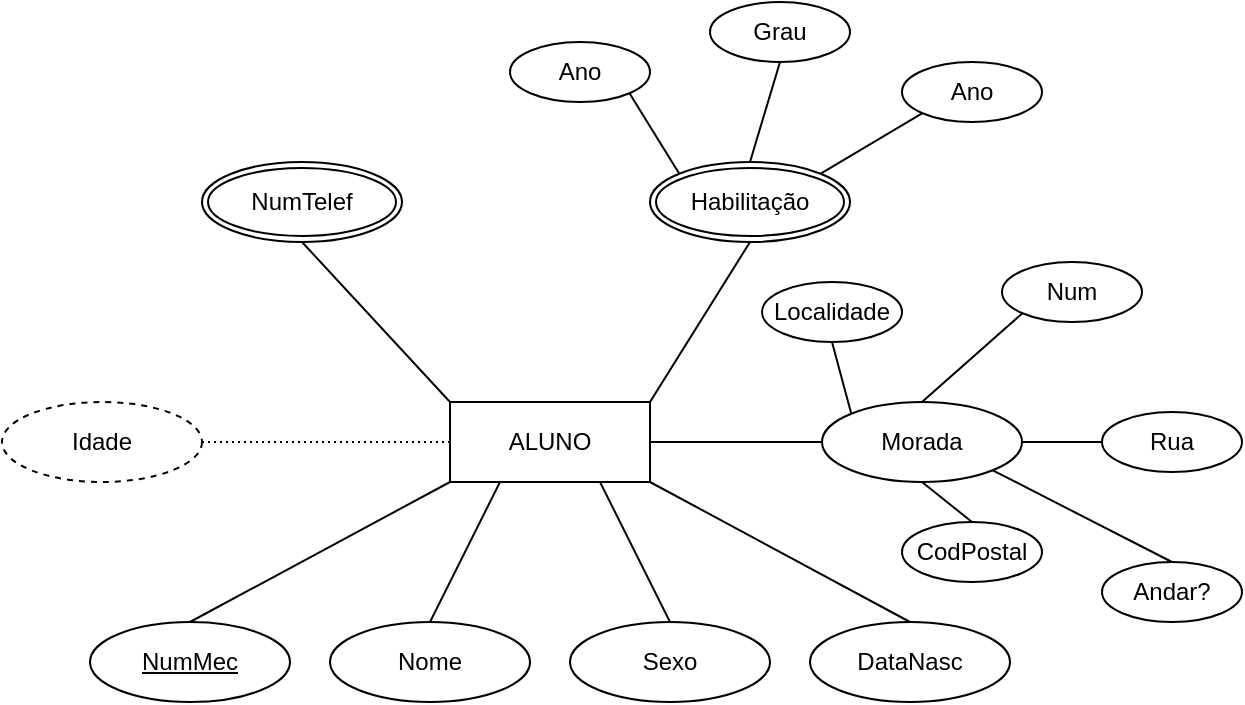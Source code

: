 <mxfile version="24.7.14">
  <diagram name="Página-1" id="gewDGRdOrv_RYNmbjjjR">
    <mxGraphModel dx="1137" dy="714" grid="1" gridSize="10" guides="1" tooltips="1" connect="1" arrows="1" fold="1" page="1" pageScale="1" pageWidth="827" pageHeight="1169" math="0" shadow="0">
      <root>
        <mxCell id="0" />
        <mxCell id="1" parent="0" />
        <mxCell id="WabDTIFdPWh9GdyCZmCO-2" value="ALUNO" style="whiteSpace=wrap;html=1;align=center;" vertex="1" parent="1">
          <mxGeometry x="364" y="240" width="100" height="40" as="geometry" />
        </mxCell>
        <mxCell id="WabDTIFdPWh9GdyCZmCO-3" value="NumMec" style="ellipse;whiteSpace=wrap;html=1;align=center;fontStyle=4;" vertex="1" parent="1">
          <mxGeometry x="184" y="350" width="100" height="40" as="geometry" />
        </mxCell>
        <mxCell id="WabDTIFdPWh9GdyCZmCO-4" value="Nome" style="ellipse;whiteSpace=wrap;html=1;align=center;" vertex="1" parent="1">
          <mxGeometry x="304" y="350" width="100" height="40" as="geometry" />
        </mxCell>
        <mxCell id="WabDTIFdPWh9GdyCZmCO-5" value="Sexo" style="ellipse;whiteSpace=wrap;html=1;align=center;" vertex="1" parent="1">
          <mxGeometry x="424" y="350" width="100" height="40" as="geometry" />
        </mxCell>
        <mxCell id="WabDTIFdPWh9GdyCZmCO-6" value="DataNasc" style="ellipse;whiteSpace=wrap;html=1;align=center;" vertex="1" parent="1">
          <mxGeometry x="544" y="350" width="100" height="40" as="geometry" />
        </mxCell>
        <mxCell id="WabDTIFdPWh9GdyCZmCO-7" value="" style="endArrow=none;html=1;rounded=0;exitX=0;exitY=1;exitDx=0;exitDy=0;entryX=0.5;entryY=0;entryDx=0;entryDy=0;" edge="1" parent="1" source="WabDTIFdPWh9GdyCZmCO-2" target="WabDTIFdPWh9GdyCZmCO-3">
          <mxGeometry relative="1" as="geometry">
            <mxPoint x="330" y="560" as="sourcePoint" />
            <mxPoint x="490" y="560" as="targetPoint" />
          </mxGeometry>
        </mxCell>
        <mxCell id="WabDTIFdPWh9GdyCZmCO-8" value="" style="endArrow=none;html=1;rounded=0;exitX=0.25;exitY=1;exitDx=0;exitDy=0;entryX=0.5;entryY=0;entryDx=0;entryDy=0;" edge="1" parent="1" source="WabDTIFdPWh9GdyCZmCO-2" target="WabDTIFdPWh9GdyCZmCO-4">
          <mxGeometry relative="1" as="geometry">
            <mxPoint x="334" y="430" as="sourcePoint" />
            <mxPoint x="494" y="430" as="targetPoint" />
          </mxGeometry>
        </mxCell>
        <mxCell id="WabDTIFdPWh9GdyCZmCO-9" value="" style="endArrow=none;html=1;rounded=0;exitX=0.75;exitY=1;exitDx=0;exitDy=0;entryX=0.5;entryY=0;entryDx=0;entryDy=0;" edge="1" parent="1" source="WabDTIFdPWh9GdyCZmCO-2" target="WabDTIFdPWh9GdyCZmCO-5">
          <mxGeometry relative="1" as="geometry">
            <mxPoint x="330" y="560" as="sourcePoint" />
            <mxPoint x="490" y="560" as="targetPoint" />
          </mxGeometry>
        </mxCell>
        <mxCell id="WabDTIFdPWh9GdyCZmCO-10" value="" style="endArrow=none;html=1;rounded=0;exitX=1;exitY=1;exitDx=0;exitDy=0;entryX=0.5;entryY=0;entryDx=0;entryDy=0;" edge="1" parent="1" source="WabDTIFdPWh9GdyCZmCO-2" target="WabDTIFdPWh9GdyCZmCO-6">
          <mxGeometry relative="1" as="geometry">
            <mxPoint x="330" y="560" as="sourcePoint" />
            <mxPoint x="490" y="560" as="targetPoint" />
          </mxGeometry>
        </mxCell>
        <mxCell id="WabDTIFdPWh9GdyCZmCO-13" value="Idade" style="ellipse;whiteSpace=wrap;html=1;align=center;dashed=1;" vertex="1" parent="1">
          <mxGeometry x="140" y="240" width="100" height="40" as="geometry" />
        </mxCell>
        <mxCell id="WabDTIFdPWh9GdyCZmCO-14" value="" style="endArrow=none;html=1;rounded=0;dashed=1;dashPattern=1 2;entryX=0;entryY=0.5;entryDx=0;entryDy=0;exitX=1;exitY=0.5;exitDx=0;exitDy=0;" edge="1" parent="1" source="WabDTIFdPWh9GdyCZmCO-13" target="WabDTIFdPWh9GdyCZmCO-2">
          <mxGeometry relative="1" as="geometry">
            <mxPoint x="190" y="190" as="sourcePoint" />
            <mxPoint x="350" y="190" as="targetPoint" />
          </mxGeometry>
        </mxCell>
        <mxCell id="WabDTIFdPWh9GdyCZmCO-15" value="" style="resizable=0;html=1;whiteSpace=wrap;align=right;verticalAlign=bottom;" connectable="0" vertex="1" parent="WabDTIFdPWh9GdyCZmCO-14">
          <mxGeometry x="1" relative="1" as="geometry" />
        </mxCell>
        <mxCell id="WabDTIFdPWh9GdyCZmCO-16" value="NumTelef" style="ellipse;shape=doubleEllipse;margin=3;whiteSpace=wrap;html=1;align=center;" vertex="1" parent="1">
          <mxGeometry x="240" y="120" width="100" height="40" as="geometry" />
        </mxCell>
        <mxCell id="WabDTIFdPWh9GdyCZmCO-17" value="" style="endArrow=none;html=1;rounded=0;exitX=0;exitY=0;exitDx=0;exitDy=0;entryX=0.5;entryY=1;entryDx=0;entryDy=0;" edge="1" parent="1" source="WabDTIFdPWh9GdyCZmCO-2" target="WabDTIFdPWh9GdyCZmCO-16">
          <mxGeometry relative="1" as="geometry">
            <mxPoint x="300" y="200" as="sourcePoint" />
            <mxPoint x="460" y="200" as="targetPoint" />
          </mxGeometry>
        </mxCell>
        <mxCell id="WabDTIFdPWh9GdyCZmCO-18" value="Habilitação" style="ellipse;shape=doubleEllipse;margin=3;whiteSpace=wrap;html=1;align=center;" vertex="1" parent="1">
          <mxGeometry x="464" y="120" width="100" height="40" as="geometry" />
        </mxCell>
        <mxCell id="WabDTIFdPWh9GdyCZmCO-19" value="" style="endArrow=none;html=1;rounded=0;entryX=0.5;entryY=1;entryDx=0;entryDy=0;exitX=1;exitY=0;exitDx=0;exitDy=0;" edge="1" parent="1" source="WabDTIFdPWh9GdyCZmCO-2" target="WabDTIFdPWh9GdyCZmCO-18">
          <mxGeometry relative="1" as="geometry">
            <mxPoint x="460" y="220" as="sourcePoint" />
            <mxPoint x="480" y="370" as="targetPoint" />
          </mxGeometry>
        </mxCell>
        <mxCell id="WabDTIFdPWh9GdyCZmCO-20" value="Morada" style="ellipse;whiteSpace=wrap;html=1;align=center;" vertex="1" parent="1">
          <mxGeometry x="550" y="240" width="100" height="40" as="geometry" />
        </mxCell>
        <mxCell id="WabDTIFdPWh9GdyCZmCO-21" value="" style="endArrow=none;html=1;rounded=0;exitX=1;exitY=0.5;exitDx=0;exitDy=0;entryX=0;entryY=0.5;entryDx=0;entryDy=0;" edge="1" parent="1" source="WabDTIFdPWh9GdyCZmCO-2" target="WabDTIFdPWh9GdyCZmCO-20">
          <mxGeometry relative="1" as="geometry">
            <mxPoint x="320" y="370" as="sourcePoint" />
            <mxPoint x="480" y="370" as="targetPoint" />
          </mxGeometry>
        </mxCell>
        <mxCell id="WabDTIFdPWh9GdyCZmCO-22" value="CodPostal" style="ellipse;whiteSpace=wrap;html=1;align=center;" vertex="1" parent="1">
          <mxGeometry x="590" y="300" width="70" height="30" as="geometry" />
        </mxCell>
        <mxCell id="WabDTIFdPWh9GdyCZmCO-23" value="" style="endArrow=none;html=1;rounded=0;exitX=0.5;exitY=1;exitDx=0;exitDy=0;entryX=0.5;entryY=0;entryDx=0;entryDy=0;" edge="1" parent="1" source="WabDTIFdPWh9GdyCZmCO-20" target="WabDTIFdPWh9GdyCZmCO-22">
          <mxGeometry relative="1" as="geometry">
            <mxPoint x="320" y="370" as="sourcePoint" />
            <mxPoint x="480" y="370" as="targetPoint" />
          </mxGeometry>
        </mxCell>
        <mxCell id="WabDTIFdPWh9GdyCZmCO-24" value="Rua" style="ellipse;whiteSpace=wrap;html=1;align=center;" vertex="1" parent="1">
          <mxGeometry x="690" y="245" width="70" height="30" as="geometry" />
        </mxCell>
        <mxCell id="WabDTIFdPWh9GdyCZmCO-25" value="" style="endArrow=none;html=1;rounded=0;exitX=1;exitY=0.5;exitDx=0;exitDy=0;entryX=0;entryY=0.5;entryDx=0;entryDy=0;" edge="1" parent="1" source="WabDTIFdPWh9GdyCZmCO-20" target="WabDTIFdPWh9GdyCZmCO-24">
          <mxGeometry relative="1" as="geometry">
            <mxPoint x="320" y="370" as="sourcePoint" />
            <mxPoint x="480" y="370" as="targetPoint" />
          </mxGeometry>
        </mxCell>
        <mxCell id="WabDTIFdPWh9GdyCZmCO-27" value="Num" style="ellipse;whiteSpace=wrap;html=1;align=center;" vertex="1" parent="1">
          <mxGeometry x="640" y="170" width="70" height="30" as="geometry" />
        </mxCell>
        <mxCell id="WabDTIFdPWh9GdyCZmCO-28" value="" style="endArrow=none;html=1;rounded=0;exitX=0.5;exitY=0;exitDx=0;exitDy=0;entryX=0;entryY=1;entryDx=0;entryDy=0;" edge="1" parent="1" source="WabDTIFdPWh9GdyCZmCO-20" target="WabDTIFdPWh9GdyCZmCO-27">
          <mxGeometry relative="1" as="geometry">
            <mxPoint x="320" y="370" as="sourcePoint" />
            <mxPoint x="480" y="370" as="targetPoint" />
          </mxGeometry>
        </mxCell>
        <mxCell id="WabDTIFdPWh9GdyCZmCO-30" value="Andar?" style="ellipse;whiteSpace=wrap;html=1;align=center;" vertex="1" parent="1">
          <mxGeometry x="690" y="320" width="70" height="30" as="geometry" />
        </mxCell>
        <mxCell id="WabDTIFdPWh9GdyCZmCO-31" value="" style="endArrow=none;html=1;rounded=0;exitX=1;exitY=1;exitDx=0;exitDy=0;entryX=0.5;entryY=0;entryDx=0;entryDy=0;" edge="1" parent="1" source="WabDTIFdPWh9GdyCZmCO-20" target="WabDTIFdPWh9GdyCZmCO-30">
          <mxGeometry relative="1" as="geometry">
            <mxPoint x="320" y="370" as="sourcePoint" />
            <mxPoint x="480" y="370" as="targetPoint" />
          </mxGeometry>
        </mxCell>
        <mxCell id="WabDTIFdPWh9GdyCZmCO-32" value="Localidade" style="ellipse;whiteSpace=wrap;html=1;align=center;" vertex="1" parent="1">
          <mxGeometry x="520" y="180" width="70" height="30" as="geometry" />
        </mxCell>
        <mxCell id="WabDTIFdPWh9GdyCZmCO-33" value="" style="endArrow=none;html=1;rounded=0;entryX=0.5;entryY=1;entryDx=0;entryDy=0;exitX=0;exitY=0;exitDx=0;exitDy=0;" edge="1" parent="1" source="WabDTIFdPWh9GdyCZmCO-20" target="WabDTIFdPWh9GdyCZmCO-32">
          <mxGeometry relative="1" as="geometry">
            <mxPoint x="320" y="370" as="sourcePoint" />
            <mxPoint x="480" y="370" as="targetPoint" />
          </mxGeometry>
        </mxCell>
        <mxCell id="WabDTIFdPWh9GdyCZmCO-34" value="Grau" style="ellipse;whiteSpace=wrap;html=1;align=center;" vertex="1" parent="1">
          <mxGeometry x="494" y="40" width="70" height="30" as="geometry" />
        </mxCell>
        <mxCell id="WabDTIFdPWh9GdyCZmCO-35" value="" style="endArrow=none;html=1;rounded=0;entryX=0.5;entryY=1;entryDx=0;entryDy=0;exitX=0.5;exitY=0;exitDx=0;exitDy=0;" edge="1" parent="1" source="WabDTIFdPWh9GdyCZmCO-18" target="WabDTIFdPWh9GdyCZmCO-34">
          <mxGeometry relative="1" as="geometry">
            <mxPoint x="320" y="370" as="sourcePoint" />
            <mxPoint x="480" y="370" as="targetPoint" />
          </mxGeometry>
        </mxCell>
        <mxCell id="WabDTIFdPWh9GdyCZmCO-36" value="Ano" style="ellipse;whiteSpace=wrap;html=1;align=center;" vertex="1" parent="1">
          <mxGeometry x="590" y="70" width="70" height="30" as="geometry" />
        </mxCell>
        <mxCell id="WabDTIFdPWh9GdyCZmCO-37" value="" style="endArrow=none;html=1;rounded=0;exitX=1;exitY=0;exitDx=0;exitDy=0;entryX=0;entryY=1;entryDx=0;entryDy=0;" edge="1" parent="1" source="WabDTIFdPWh9GdyCZmCO-18" target="WabDTIFdPWh9GdyCZmCO-36">
          <mxGeometry relative="1" as="geometry">
            <mxPoint x="320" y="370" as="sourcePoint" />
            <mxPoint x="480" y="370" as="targetPoint" />
          </mxGeometry>
        </mxCell>
        <mxCell id="WabDTIFdPWh9GdyCZmCO-38" value="Ano" style="ellipse;whiteSpace=wrap;html=1;align=center;" vertex="1" parent="1">
          <mxGeometry x="394" y="60" width="70" height="30" as="geometry" />
        </mxCell>
        <mxCell id="WabDTIFdPWh9GdyCZmCO-39" value="" style="endArrow=none;html=1;rounded=0;exitX=1;exitY=1;exitDx=0;exitDy=0;entryX=0;entryY=0;entryDx=0;entryDy=0;" edge="1" parent="1" source="WabDTIFdPWh9GdyCZmCO-38" target="WabDTIFdPWh9GdyCZmCO-18">
          <mxGeometry relative="1" as="geometry">
            <mxPoint x="320" y="370" as="sourcePoint" />
            <mxPoint x="480" y="370" as="targetPoint" />
          </mxGeometry>
        </mxCell>
      </root>
    </mxGraphModel>
  </diagram>
</mxfile>
